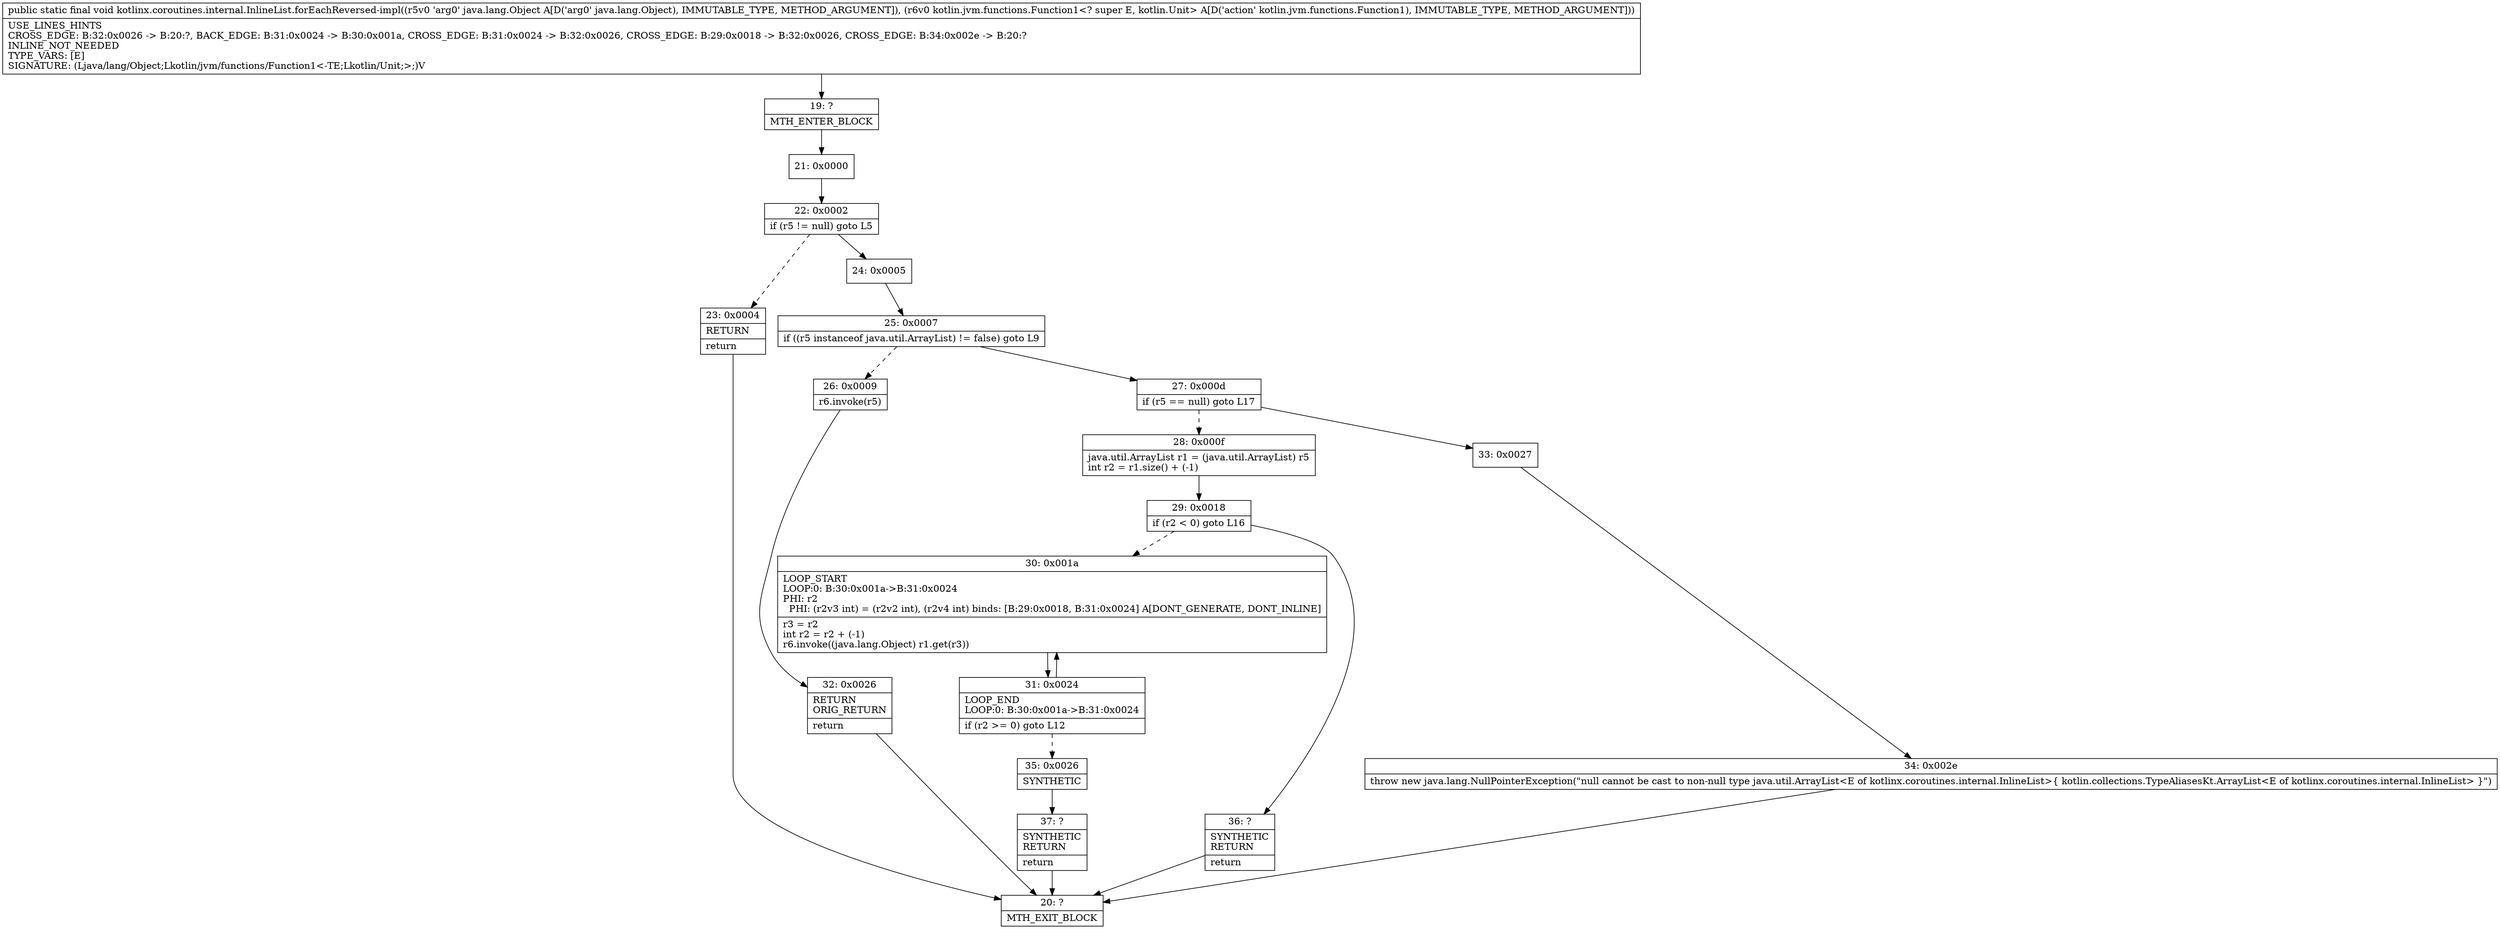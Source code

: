 digraph "CFG forkotlinx.coroutines.internal.InlineList.forEachReversed\-impl(Ljava\/lang\/Object;Lkotlin\/jvm\/functions\/Function1;)V" {
Node_19 [shape=record,label="{19\:\ ?|MTH_ENTER_BLOCK\l}"];
Node_21 [shape=record,label="{21\:\ 0x0000}"];
Node_22 [shape=record,label="{22\:\ 0x0002|if (r5 != null) goto L5\l}"];
Node_23 [shape=record,label="{23\:\ 0x0004|RETURN\l|return\l}"];
Node_20 [shape=record,label="{20\:\ ?|MTH_EXIT_BLOCK\l}"];
Node_24 [shape=record,label="{24\:\ 0x0005}"];
Node_25 [shape=record,label="{25\:\ 0x0007|if ((r5 instanceof java.util.ArrayList) != false) goto L9\l}"];
Node_26 [shape=record,label="{26\:\ 0x0009|r6.invoke(r5)\l}"];
Node_32 [shape=record,label="{32\:\ 0x0026|RETURN\lORIG_RETURN\l|return\l}"];
Node_27 [shape=record,label="{27\:\ 0x000d|if (r5 == null) goto L17\l}"];
Node_28 [shape=record,label="{28\:\ 0x000f|java.util.ArrayList r1 = (java.util.ArrayList) r5\lint r2 = r1.size() + (\-1)\l}"];
Node_29 [shape=record,label="{29\:\ 0x0018|if (r2 \< 0) goto L16\l}"];
Node_30 [shape=record,label="{30\:\ 0x001a|LOOP_START\lLOOP:0: B:30:0x001a\-\>B:31:0x0024\lPHI: r2 \l  PHI: (r2v3 int) = (r2v2 int), (r2v4 int) binds: [B:29:0x0018, B:31:0x0024] A[DONT_GENERATE, DONT_INLINE]\l|r3 = r2\lint r2 = r2 + (\-1)\lr6.invoke((java.lang.Object) r1.get(r3))\l}"];
Node_31 [shape=record,label="{31\:\ 0x0024|LOOP_END\lLOOP:0: B:30:0x001a\-\>B:31:0x0024\l|if (r2 \>= 0) goto L12\l}"];
Node_35 [shape=record,label="{35\:\ 0x0026|SYNTHETIC\l}"];
Node_37 [shape=record,label="{37\:\ ?|SYNTHETIC\lRETURN\l|return\l}"];
Node_36 [shape=record,label="{36\:\ ?|SYNTHETIC\lRETURN\l|return\l}"];
Node_33 [shape=record,label="{33\:\ 0x0027}"];
Node_34 [shape=record,label="{34\:\ 0x002e|throw new java.lang.NullPointerException(\"null cannot be cast to non\-null type java.util.ArrayList\<E of kotlinx.coroutines.internal.InlineList\>\{ kotlin.collections.TypeAliasesKt.ArrayList\<E of kotlinx.coroutines.internal.InlineList\> \}\")\l}"];
MethodNode[shape=record,label="{public static final void kotlinx.coroutines.internal.InlineList.forEachReversed\-impl((r5v0 'arg0' java.lang.Object A[D('arg0' java.lang.Object), IMMUTABLE_TYPE, METHOD_ARGUMENT]), (r6v0 kotlin.jvm.functions.Function1\<? super E, kotlin.Unit\> A[D('action' kotlin.jvm.functions.Function1), IMMUTABLE_TYPE, METHOD_ARGUMENT]))  | USE_LINES_HINTS\lCROSS_EDGE: B:32:0x0026 \-\> B:20:?, BACK_EDGE: B:31:0x0024 \-\> B:30:0x001a, CROSS_EDGE: B:31:0x0024 \-\> B:32:0x0026, CROSS_EDGE: B:29:0x0018 \-\> B:32:0x0026, CROSS_EDGE: B:34:0x002e \-\> B:20:?\lINLINE_NOT_NEEDED\lTYPE_VARS: [E]\lSIGNATURE: (Ljava\/lang\/Object;Lkotlin\/jvm\/functions\/Function1\<\-TE;Lkotlin\/Unit;\>;)V\l}"];
MethodNode -> Node_19;Node_19 -> Node_21;
Node_21 -> Node_22;
Node_22 -> Node_23[style=dashed];
Node_22 -> Node_24;
Node_23 -> Node_20;
Node_24 -> Node_25;
Node_25 -> Node_26[style=dashed];
Node_25 -> Node_27;
Node_26 -> Node_32;
Node_32 -> Node_20;
Node_27 -> Node_28[style=dashed];
Node_27 -> Node_33;
Node_28 -> Node_29;
Node_29 -> Node_30[style=dashed];
Node_29 -> Node_36;
Node_30 -> Node_31;
Node_31 -> Node_30;
Node_31 -> Node_35[style=dashed];
Node_35 -> Node_37;
Node_37 -> Node_20;
Node_36 -> Node_20;
Node_33 -> Node_34;
Node_34 -> Node_20;
}

